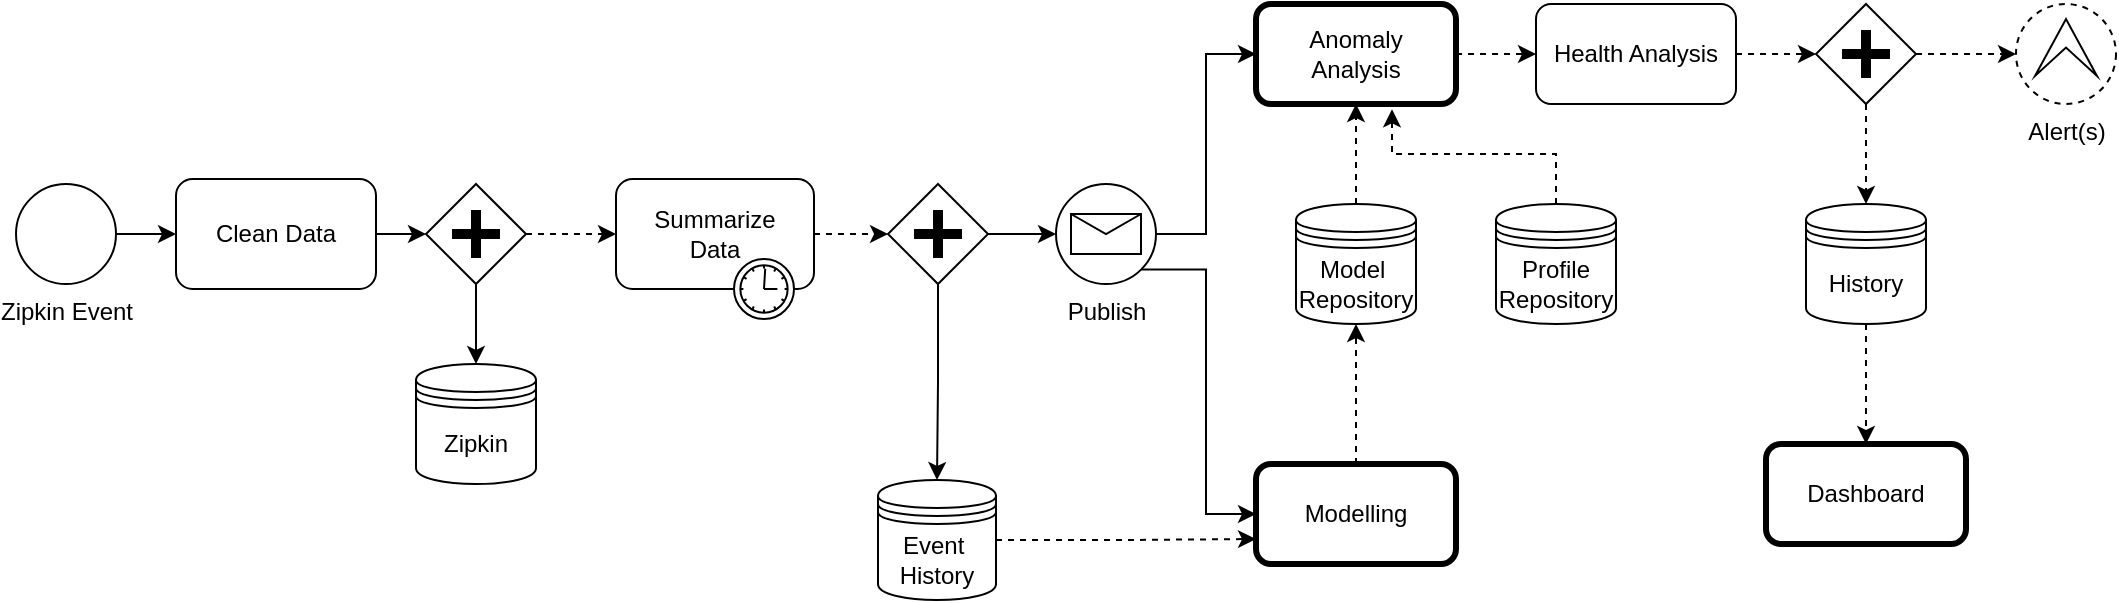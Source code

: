 <mxfile version="12.8.8" type="github">
  <diagram id="v1kaSg5XMLnamlTehL7t" name="Page-1">
    <mxGraphModel dx="782" dy="507" grid="1" gridSize="10" guides="1" tooltips="1" connect="1" arrows="1" fold="1" page="1" pageScale="1" pageWidth="850" pageHeight="1100" math="0" shadow="0">
      <root>
        <mxCell id="0" />
        <mxCell id="1" parent="0" />
        <mxCell id="SxOozk5HX5RI8pWN9_sA-17" style="edgeStyle=orthogonalEdgeStyle;rounded=0;orthogonalLoop=1;jettySize=auto;html=1;exitX=1;exitY=0.5;exitDx=0;exitDy=0;entryX=0;entryY=0.5;entryDx=0;entryDy=0;" edge="1" parent="1" source="SxOozk5HX5RI8pWN9_sA-1" target="SxOozk5HX5RI8pWN9_sA-4">
          <mxGeometry relative="1" as="geometry" />
        </mxCell>
        <mxCell id="SxOozk5HX5RI8pWN9_sA-1" value="Zipkin Event" style="shape=mxgraph.bpmn.shape;html=1;verticalLabelPosition=bottom;labelBackgroundColor=#ffffff;verticalAlign=top;align=center;perimeter=ellipsePerimeter;outlineConnect=0;outline=standard;symbol=general;" vertex="1" parent="1">
          <mxGeometry x="50" y="120" width="50" height="50" as="geometry" />
        </mxCell>
        <mxCell id="SxOozk5HX5RI8pWN9_sA-21" style="edgeStyle=orthogonalEdgeStyle;rounded=0;orthogonalLoop=1;jettySize=auto;html=1;exitX=0.5;exitY=1;exitDx=0;exitDy=0;entryX=0.5;entryY=0;entryDx=0;entryDy=0;" edge="1" parent="1" source="SxOozk5HX5RI8pWN9_sA-3" target="SxOozk5HX5RI8pWN9_sA-8">
          <mxGeometry relative="1" as="geometry" />
        </mxCell>
        <mxCell id="SxOozk5HX5RI8pWN9_sA-46" style="edgeStyle=orthogonalEdgeStyle;rounded=0;orthogonalLoop=1;jettySize=auto;html=1;exitX=1;exitY=0.5;exitDx=0;exitDy=0;dashed=1;entryX=0;entryY=0.5;entryDx=0;entryDy=0;" edge="1" parent="1" source="SxOozk5HX5RI8pWN9_sA-3" target="SxOozk5HX5RI8pWN9_sA-47">
          <mxGeometry relative="1" as="geometry">
            <mxPoint x="340" y="145.5" as="targetPoint" />
          </mxGeometry>
        </mxCell>
        <mxCell id="SxOozk5HX5RI8pWN9_sA-3" value="" style="shape=mxgraph.bpmn.shape;html=1;verticalLabelPosition=bottom;labelBackgroundColor=#ffffff;verticalAlign=top;align=center;perimeter=rhombusPerimeter;background=gateway;outlineConnect=0;outline=none;symbol=parallelGw;" vertex="1" parent="1">
          <mxGeometry x="255" y="120" width="50" height="50" as="geometry" />
        </mxCell>
        <mxCell id="SxOozk5HX5RI8pWN9_sA-19" style="edgeStyle=orthogonalEdgeStyle;rounded=0;orthogonalLoop=1;jettySize=auto;html=1;exitX=1;exitY=0.5;exitDx=0;exitDy=0;entryX=0;entryY=0.5;entryDx=0;entryDy=0;" edge="1" parent="1" source="SxOozk5HX5RI8pWN9_sA-4" target="SxOozk5HX5RI8pWN9_sA-3">
          <mxGeometry relative="1" as="geometry" />
        </mxCell>
        <mxCell id="SxOozk5HX5RI8pWN9_sA-4" value="Clean Data" style="shape=ext;rounded=1;html=1;whiteSpace=wrap;" vertex="1" parent="1">
          <mxGeometry x="130" y="117.5" width="100" height="55" as="geometry" />
        </mxCell>
        <mxCell id="SxOozk5HX5RI8pWN9_sA-8" value="Zipkin" style="shape=datastore;whiteSpace=wrap;html=1;" vertex="1" parent="1">
          <mxGeometry x="250" y="210" width="60" height="60" as="geometry" />
        </mxCell>
        <mxCell id="SxOozk5HX5RI8pWN9_sA-34" style="edgeStyle=orthogonalEdgeStyle;rounded=0;orthogonalLoop=1;jettySize=auto;html=1;entryX=0;entryY=0.75;entryDx=0;entryDy=0;dashed=1;" edge="1" parent="1" source="SxOozk5HX5RI8pWN9_sA-11" target="SxOozk5HX5RI8pWN9_sA-16">
          <mxGeometry relative="1" as="geometry" />
        </mxCell>
        <mxCell id="SxOozk5HX5RI8pWN9_sA-11" value="Event&amp;nbsp;&lt;br&gt;History" style="shape=datastore;whiteSpace=wrap;html=1;" vertex="1" parent="1">
          <mxGeometry x="481" y="268" width="59" height="60" as="geometry" />
        </mxCell>
        <mxCell id="SxOozk5HX5RI8pWN9_sA-27" style="edgeStyle=orthogonalEdgeStyle;rounded=0;orthogonalLoop=1;jettySize=auto;html=1;exitX=1;exitY=0.5;exitDx=0;exitDy=0;entryX=0;entryY=0.5;entryDx=0;entryDy=0;" edge="1" parent="1" source="SxOozk5HX5RI8pWN9_sA-12" target="SxOozk5HX5RI8pWN9_sA-15">
          <mxGeometry relative="1" as="geometry" />
        </mxCell>
        <mxCell id="SxOozk5HX5RI8pWN9_sA-28" style="edgeStyle=orthogonalEdgeStyle;rounded=0;orthogonalLoop=1;jettySize=auto;html=1;exitX=0.855;exitY=0.855;exitDx=0;exitDy=0;exitPerimeter=0;entryX=0;entryY=0.5;entryDx=0;entryDy=0;" edge="1" parent="1" source="SxOozk5HX5RI8pWN9_sA-12" target="SxOozk5HX5RI8pWN9_sA-16">
          <mxGeometry relative="1" as="geometry" />
        </mxCell>
        <mxCell id="SxOozk5HX5RI8pWN9_sA-12" value="Publish" style="shape=mxgraph.bpmn.shape;html=1;verticalLabelPosition=bottom;labelBackgroundColor=#ffffff;verticalAlign=top;align=center;perimeter=ellipsePerimeter;outlineConnect=0;outline=standard;symbol=message;" vertex="1" parent="1">
          <mxGeometry x="570" y="120" width="50" height="50" as="geometry" />
        </mxCell>
        <mxCell id="SxOozk5HX5RI8pWN9_sA-25" style="edgeStyle=orthogonalEdgeStyle;rounded=0;orthogonalLoop=1;jettySize=auto;html=1;exitX=0.5;exitY=1;exitDx=0;exitDy=0;entryX=0.5;entryY=0;entryDx=0;entryDy=0;" edge="1" parent="1" source="SxOozk5HX5RI8pWN9_sA-13" target="SxOozk5HX5RI8pWN9_sA-11">
          <mxGeometry relative="1" as="geometry" />
        </mxCell>
        <mxCell id="SxOozk5HX5RI8pWN9_sA-26" style="edgeStyle=orthogonalEdgeStyle;rounded=0;orthogonalLoop=1;jettySize=auto;html=1;exitX=1;exitY=0.5;exitDx=0;exitDy=0;entryX=0;entryY=0.5;entryDx=0;entryDy=0;" edge="1" parent="1" source="SxOozk5HX5RI8pWN9_sA-13" target="SxOozk5HX5RI8pWN9_sA-12">
          <mxGeometry relative="1" as="geometry" />
        </mxCell>
        <mxCell id="SxOozk5HX5RI8pWN9_sA-13" value="" style="shape=mxgraph.bpmn.shape;html=1;verticalLabelPosition=bottom;labelBackgroundColor=#ffffff;verticalAlign=top;align=center;perimeter=rhombusPerimeter;background=gateway;outlineConnect=0;outline=none;symbol=parallelGw;" vertex="1" parent="1">
          <mxGeometry x="486" y="120" width="50" height="50" as="geometry" />
        </mxCell>
        <mxCell id="SxOozk5HX5RI8pWN9_sA-38" style="edgeStyle=orthogonalEdgeStyle;rounded=0;orthogonalLoop=1;jettySize=auto;html=1;exitX=1;exitY=0.5;exitDx=0;exitDy=0;entryX=0;entryY=0.5;entryDx=0;entryDy=0;dashed=1;" edge="1" parent="1" source="SxOozk5HX5RI8pWN9_sA-15" target="SxOozk5HX5RI8pWN9_sA-37">
          <mxGeometry relative="1" as="geometry" />
        </mxCell>
        <mxCell id="SxOozk5HX5RI8pWN9_sA-15" value="Anomaly &lt;br&gt;Analysis" style="shape=ext;rounded=1;html=1;whiteSpace=wrap;strokeWidth=3;" vertex="1" parent="1">
          <mxGeometry x="670" y="30" width="100" height="50" as="geometry" />
        </mxCell>
        <mxCell id="SxOozk5HX5RI8pWN9_sA-35" style="edgeStyle=orthogonalEdgeStyle;rounded=0;orthogonalLoop=1;jettySize=auto;html=1;exitX=0.5;exitY=0;exitDx=0;exitDy=0;entryX=0.5;entryY=1;entryDx=0;entryDy=0;dashed=1;" edge="1" parent="1" source="SxOozk5HX5RI8pWN9_sA-16" target="SxOozk5HX5RI8pWN9_sA-29">
          <mxGeometry relative="1" as="geometry" />
        </mxCell>
        <mxCell id="SxOozk5HX5RI8pWN9_sA-16" value="Modelling" style="shape=ext;rounded=1;html=1;whiteSpace=wrap;strokeWidth=3;" vertex="1" parent="1">
          <mxGeometry x="670" y="260" width="100" height="50" as="geometry" />
        </mxCell>
        <mxCell id="SxOozk5HX5RI8pWN9_sA-36" style="edgeStyle=orthogonalEdgeStyle;rounded=0;orthogonalLoop=1;jettySize=auto;html=1;entryX=0.5;entryY=1;entryDx=0;entryDy=0;dashed=1;" edge="1" parent="1" source="SxOozk5HX5RI8pWN9_sA-29" target="SxOozk5HX5RI8pWN9_sA-15">
          <mxGeometry relative="1" as="geometry" />
        </mxCell>
        <mxCell id="SxOozk5HX5RI8pWN9_sA-29" value="Model&amp;nbsp;&lt;br&gt;Repository" style="shape=datastore;whiteSpace=wrap;html=1;" vertex="1" parent="1">
          <mxGeometry x="690" y="130" width="60" height="60" as="geometry" />
        </mxCell>
        <mxCell id="SxOozk5HX5RI8pWN9_sA-40" style="edgeStyle=orthogonalEdgeStyle;rounded=0;orthogonalLoop=1;jettySize=auto;html=1;exitX=1;exitY=0.5;exitDx=0;exitDy=0;entryX=0;entryY=0.5;entryDx=0;entryDy=0;dashed=1;" edge="1" parent="1" source="SxOozk5HX5RI8pWN9_sA-37" target="SxOozk5HX5RI8pWN9_sA-39">
          <mxGeometry relative="1" as="geometry" />
        </mxCell>
        <mxCell id="SxOozk5HX5RI8pWN9_sA-37" value="Health Analysis" style="shape=ext;rounded=1;html=1;whiteSpace=wrap;" vertex="1" parent="1">
          <mxGeometry x="810" y="30" width="100" height="50" as="geometry" />
        </mxCell>
        <mxCell id="SxOozk5HX5RI8pWN9_sA-54" style="edgeStyle=orthogonalEdgeStyle;rounded=0;orthogonalLoop=1;jettySize=auto;html=1;exitX=0.5;exitY=1;exitDx=0;exitDy=0;entryX=0.5;entryY=0;entryDx=0;entryDy=0;dashed=1;" edge="1" parent="1" source="SxOozk5HX5RI8pWN9_sA-39" target="SxOozk5HX5RI8pWN9_sA-53">
          <mxGeometry relative="1" as="geometry" />
        </mxCell>
        <mxCell id="SxOozk5HX5RI8pWN9_sA-56" value="" style="edgeStyle=orthogonalEdgeStyle;rounded=0;orthogonalLoop=1;jettySize=auto;html=1;dashed=1;" edge="1" parent="1" source="SxOozk5HX5RI8pWN9_sA-39" target="SxOozk5HX5RI8pWN9_sA-55">
          <mxGeometry relative="1" as="geometry" />
        </mxCell>
        <mxCell id="SxOozk5HX5RI8pWN9_sA-39" value="" style="shape=mxgraph.bpmn.shape;html=1;verticalLabelPosition=bottom;labelBackgroundColor=#ffffff;verticalAlign=top;align=center;perimeter=rhombusPerimeter;background=gateway;outlineConnect=0;outline=none;symbol=parallelGw;" vertex="1" parent="1">
          <mxGeometry x="950" y="30" width="50" height="50" as="geometry" />
        </mxCell>
        <mxCell id="SxOozk5HX5RI8pWN9_sA-49" style="edgeStyle=orthogonalEdgeStyle;rounded=0;orthogonalLoop=1;jettySize=auto;html=1;exitX=1;exitY=0.5;exitDx=0;exitDy=0;entryX=0;entryY=0.5;entryDx=0;entryDy=0;dashed=1;" edge="1" parent="1" source="SxOozk5HX5RI8pWN9_sA-47" target="SxOozk5HX5RI8pWN9_sA-13">
          <mxGeometry relative="1" as="geometry" />
        </mxCell>
        <mxCell id="SxOozk5HX5RI8pWN9_sA-47" value="Summarize&lt;br&gt;Data" style="html=1;whiteSpace=wrap;rounded=1;dropTarget=0;" vertex="1" parent="1">
          <mxGeometry x="350" y="117.5" width="99" height="55" as="geometry" />
        </mxCell>
        <mxCell id="SxOozk5HX5RI8pWN9_sA-48" value="" style="shape=mxgraph.bpmn.timer_start;perimeter=ellipsePerimeter;html=1;verticalLabelPosition=bottom;labelBackgroundColor=#ffffff;verticalAlign=top;outlineConnect=0;" vertex="1" parent="SxOozk5HX5RI8pWN9_sA-47">
          <mxGeometry x="1" y="1" width="30" height="30" relative="1" as="geometry">
            <mxPoint x="-40" y="-15" as="offset" />
          </mxGeometry>
        </mxCell>
        <mxCell id="SxOozk5HX5RI8pWN9_sA-52" style="edgeStyle=orthogonalEdgeStyle;rounded=0;orthogonalLoop=1;jettySize=auto;html=1;exitX=0.5;exitY=0;exitDx=0;exitDy=0;entryX=0.68;entryY=1.053;entryDx=0;entryDy=0;entryPerimeter=0;dashed=1;" edge="1" parent="1" source="SxOozk5HX5RI8pWN9_sA-51" target="SxOozk5HX5RI8pWN9_sA-15">
          <mxGeometry relative="1" as="geometry" />
        </mxCell>
        <mxCell id="SxOozk5HX5RI8pWN9_sA-51" value="Profile&lt;br&gt;Repository" style="shape=datastore;whiteSpace=wrap;html=1;" vertex="1" parent="1">
          <mxGeometry x="790" y="130" width="60" height="60" as="geometry" />
        </mxCell>
        <mxCell id="SxOozk5HX5RI8pWN9_sA-58" style="edgeStyle=orthogonalEdgeStyle;rounded=0;orthogonalLoop=1;jettySize=auto;html=1;entryX=0.5;entryY=0;entryDx=0;entryDy=0;dashed=1;" edge="1" parent="1" source="SxOozk5HX5RI8pWN9_sA-53" target="SxOozk5HX5RI8pWN9_sA-57">
          <mxGeometry relative="1" as="geometry" />
        </mxCell>
        <mxCell id="SxOozk5HX5RI8pWN9_sA-53" value="History" style="shape=datastore;whiteSpace=wrap;html=1;" vertex="1" parent="1">
          <mxGeometry x="945" y="130" width="60" height="60" as="geometry" />
        </mxCell>
        <mxCell id="SxOozk5HX5RI8pWN9_sA-55" value="Alert(s)" style="shape=mxgraph.bpmn.shape;html=1;verticalLabelPosition=bottom;labelBackgroundColor=#ffffff;verticalAlign=top;align=center;perimeter=ellipsePerimeter;outlineConnect=0;outline=eventNonint;symbol=escalation;" vertex="1" parent="1">
          <mxGeometry x="1050" y="30" width="50" height="50" as="geometry" />
        </mxCell>
        <mxCell id="SxOozk5HX5RI8pWN9_sA-57" value="Dashboard" style="shape=ext;rounded=1;html=1;whiteSpace=wrap;strokeWidth=3;" vertex="1" parent="1">
          <mxGeometry x="925" y="250" width="100" height="50" as="geometry" />
        </mxCell>
      </root>
    </mxGraphModel>
  </diagram>
</mxfile>
